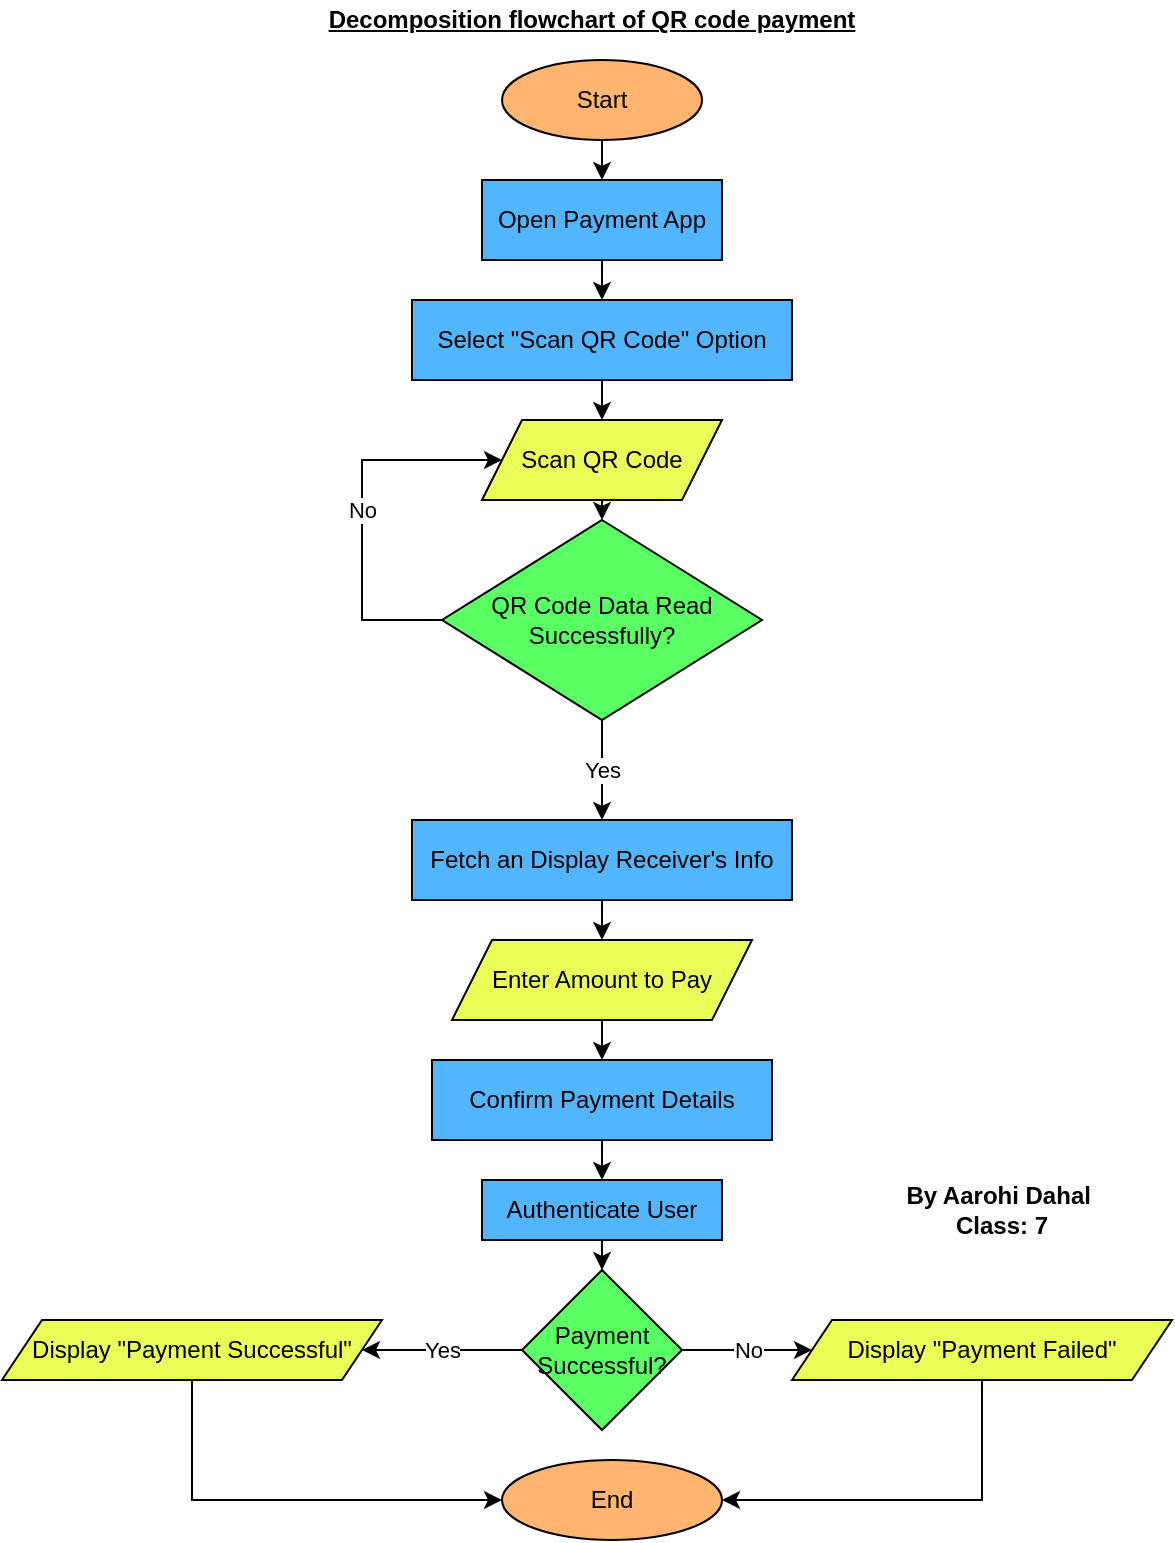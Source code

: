 <mxfile version="28.0.7">
  <diagram name="Page-1" id="s_N3txjX2u7fHhI0Iva7">
    <mxGraphModel dx="1281" dy="614" grid="1" gridSize="10" guides="1" tooltips="1" connect="1" arrows="1" fold="1" page="1" pageScale="1" pageWidth="850" pageHeight="1100" background="#FFFFFF" math="0" shadow="0">
      <root>
        <mxCell id="0" />
        <mxCell id="1" parent="0" />
        <mxCell id="4X83u_APxH54qknZEtrp-1" value="Start" style="ellipse;whiteSpace=wrap;html=1;fillColor=#FFB570;strokeColor=default;" parent="1" vertex="1">
          <mxGeometry x="350" y="40" width="100" height="40" as="geometry" />
        </mxCell>
        <mxCell id="4X83u_APxH54qknZEtrp-4" value="Open Payment App" style="rounded=0;whiteSpace=wrap;html=1;fillColor=#52B6FF;" parent="1" vertex="1">
          <mxGeometry x="340" y="100" width="120" height="40" as="geometry" />
        </mxCell>
        <mxCell id="4X83u_APxH54qknZEtrp-5" value="Select &quot;Scan QR Code&quot; Option" style="rounded=0;whiteSpace=wrap;html=1;fillColor=#52B6FF;" parent="1" vertex="1">
          <mxGeometry x="305" y="160" width="190" height="40" as="geometry" />
        </mxCell>
        <mxCell id="4X83u_APxH54qknZEtrp-6" value="Scan QR Code" style="shape=parallelogram;perimeter=parallelogramPerimeter;whiteSpace=wrap;html=1;fixedSize=1;fillColor=#E9FF58;" parent="1" vertex="1">
          <mxGeometry x="340" y="220" width="120" height="40" as="geometry" />
        </mxCell>
        <mxCell id="4X83u_APxH54qknZEtrp-7" value="QR Code Data Read Successfully?" style="rhombus;whiteSpace=wrap;html=1;fillColor=#5AFF64;" parent="1" vertex="1">
          <mxGeometry x="320" y="270" width="160" height="100" as="geometry" />
        </mxCell>
        <mxCell id="4X83u_APxH54qknZEtrp-8" value="Fetch an Display Receiver&#39;s Info" style="rounded=0;whiteSpace=wrap;html=1;fillColor=#52B6FF;" parent="1" vertex="1">
          <mxGeometry x="305" y="420" width="190" height="40" as="geometry" />
        </mxCell>
        <mxCell id="4X83u_APxH54qknZEtrp-10" value="Enter Amount to Pay" style="shape=parallelogram;perimeter=parallelogramPerimeter;whiteSpace=wrap;html=1;fixedSize=1;fillColor=#E9FF58;" parent="1" vertex="1">
          <mxGeometry x="325" y="480" width="150" height="40" as="geometry" />
        </mxCell>
        <mxCell id="4X83u_APxH54qknZEtrp-11" value="Confirm Payment Details" style="rounded=0;whiteSpace=wrap;html=1;fillColor=#52B6FF;" parent="1" vertex="1">
          <mxGeometry x="315" y="540" width="170" height="40" as="geometry" />
        </mxCell>
        <mxCell id="4X83u_APxH54qknZEtrp-12" value="Authenticate User" style="rounded=0;whiteSpace=wrap;html=1;fillColor=#52B6FF;" parent="1" vertex="1">
          <mxGeometry x="340" y="600" width="120" height="30" as="geometry" />
        </mxCell>
        <mxCell id="4X83u_APxH54qknZEtrp-13" value="Payment Successful?" style="rhombus;whiteSpace=wrap;html=1;fillColor=#5AFF64;" parent="1" vertex="1">
          <mxGeometry x="360" y="645" width="80" height="80" as="geometry" />
        </mxCell>
        <mxCell id="4X83u_APxH54qknZEtrp-14" value="Display &quot;Payment Successful&quot;" style="shape=parallelogram;perimeter=parallelogramPerimeter;whiteSpace=wrap;html=1;fixedSize=1;fillColor=#E9FF58;" parent="1" vertex="1">
          <mxGeometry x="100" y="670" width="190" height="30" as="geometry" />
        </mxCell>
        <mxCell id="4X83u_APxH54qknZEtrp-15" value="Display &quot;Payment Failed&quot;" style="shape=parallelogram;perimeter=parallelogramPerimeter;whiteSpace=wrap;html=1;fixedSize=1;fillColor=#E9FF58;" parent="1" vertex="1">
          <mxGeometry x="495" y="670" width="190" height="30" as="geometry" />
        </mxCell>
        <mxCell id="4X83u_APxH54qknZEtrp-16" value="End" style="ellipse;whiteSpace=wrap;html=1;fillColor=#FFB570;" parent="1" vertex="1">
          <mxGeometry x="350" y="740" width="110" height="40" as="geometry" />
        </mxCell>
        <mxCell id="4X83u_APxH54qknZEtrp-18" value="" style="endArrow=classic;html=1;rounded=0;entryX=0.5;entryY=0;entryDx=0;entryDy=0;exitX=0.5;exitY=1;exitDx=0;exitDy=0;" parent="1" source="4X83u_APxH54qknZEtrp-1" target="4X83u_APxH54qknZEtrp-4" edge="1">
          <mxGeometry width="50" height="50" relative="1" as="geometry">
            <mxPoint x="340" y="100" as="sourcePoint" />
            <mxPoint x="390" y="50" as="targetPoint" />
          </mxGeometry>
        </mxCell>
        <mxCell id="4X83u_APxH54qknZEtrp-19" value="" style="endArrow=classic;html=1;rounded=0;entryX=0.5;entryY=0;entryDx=0;entryDy=0;exitX=0.5;exitY=1;exitDx=0;exitDy=0;" parent="1" source="4X83u_APxH54qknZEtrp-4" target="4X83u_APxH54qknZEtrp-5" edge="1">
          <mxGeometry width="50" height="50" relative="1" as="geometry">
            <mxPoint x="340" y="100" as="sourcePoint" />
            <mxPoint x="390" y="50" as="targetPoint" />
          </mxGeometry>
        </mxCell>
        <mxCell id="4X83u_APxH54qknZEtrp-20" value="" style="endArrow=classic;html=1;rounded=0;entryX=0.5;entryY=0;entryDx=0;entryDy=0;exitX=0.5;exitY=1;exitDx=0;exitDy=0;" parent="1" source="4X83u_APxH54qknZEtrp-5" target="4X83u_APxH54qknZEtrp-6" edge="1">
          <mxGeometry width="50" height="50" relative="1" as="geometry">
            <mxPoint x="340" y="230" as="sourcePoint" />
            <mxPoint x="390" y="180" as="targetPoint" />
          </mxGeometry>
        </mxCell>
        <mxCell id="4X83u_APxH54qknZEtrp-21" value="" style="endArrow=classic;html=1;rounded=0;entryX=0.5;entryY=0;entryDx=0;entryDy=0;exitX=0.5;exitY=1;exitDx=0;exitDy=0;" parent="1" source="4X83u_APxH54qknZEtrp-6" target="4X83u_APxH54qknZEtrp-7" edge="1">
          <mxGeometry width="50" height="50" relative="1" as="geometry">
            <mxPoint x="340" y="300" as="sourcePoint" />
            <mxPoint x="390" y="250" as="targetPoint" />
          </mxGeometry>
        </mxCell>
        <mxCell id="4X83u_APxH54qknZEtrp-23" value="" style="endArrow=classic;html=1;rounded=0;entryX=0.5;entryY=0;entryDx=0;entryDy=0;exitX=0.5;exitY=1;exitDx=0;exitDy=0;" parent="1" source="4X83u_APxH54qknZEtrp-7" target="4X83u_APxH54qknZEtrp-8" edge="1">
          <mxGeometry relative="1" as="geometry">
            <mxPoint x="320" y="280" as="sourcePoint" />
            <mxPoint x="420" y="280" as="targetPoint" />
          </mxGeometry>
        </mxCell>
        <mxCell id="4X83u_APxH54qknZEtrp-24" value="Yes" style="edgeLabel;resizable=0;html=1;;align=center;verticalAlign=middle;" parent="4X83u_APxH54qknZEtrp-23" connectable="0" vertex="1">
          <mxGeometry relative="1" as="geometry" />
        </mxCell>
        <mxCell id="4X83u_APxH54qknZEtrp-25" value="" style="endArrow=classic;html=1;rounded=0;exitX=0;exitY=0.5;exitDx=0;exitDy=0;entryX=0;entryY=0.5;entryDx=0;entryDy=0;" parent="1" source="4X83u_APxH54qknZEtrp-7" target="4X83u_APxH54qknZEtrp-6" edge="1">
          <mxGeometry relative="1" as="geometry">
            <mxPoint x="240" y="380" as="sourcePoint" />
            <mxPoint x="340" y="380" as="targetPoint" />
            <Array as="points">
              <mxPoint x="280" y="320" />
              <mxPoint x="280" y="240" />
            </Array>
          </mxGeometry>
        </mxCell>
        <mxCell id="4X83u_APxH54qknZEtrp-26" value="No" style="edgeLabel;resizable=0;html=1;;align=center;verticalAlign=middle;" parent="4X83u_APxH54qknZEtrp-25" connectable="0" vertex="1">
          <mxGeometry relative="1" as="geometry" />
        </mxCell>
        <mxCell id="4X83u_APxH54qknZEtrp-27" value="" style="endArrow=classic;html=1;rounded=0;entryX=0.5;entryY=0;entryDx=0;entryDy=0;exitX=0.5;exitY=1;exitDx=0;exitDy=0;" parent="1" source="4X83u_APxH54qknZEtrp-8" target="4X83u_APxH54qknZEtrp-10" edge="1">
          <mxGeometry width="50" height="50" relative="1" as="geometry">
            <mxPoint x="270" y="510" as="sourcePoint" />
            <mxPoint x="320" y="460" as="targetPoint" />
          </mxGeometry>
        </mxCell>
        <mxCell id="4X83u_APxH54qknZEtrp-28" value="" style="endArrow=classic;html=1;rounded=0;entryX=0.5;entryY=0;entryDx=0;entryDy=0;exitX=0.5;exitY=1;exitDx=0;exitDy=0;" parent="1" source="4X83u_APxH54qknZEtrp-10" target="4X83u_APxH54qknZEtrp-11" edge="1">
          <mxGeometry width="50" height="50" relative="1" as="geometry">
            <mxPoint x="340" y="510" as="sourcePoint" />
            <mxPoint x="390" y="460" as="targetPoint" />
          </mxGeometry>
        </mxCell>
        <mxCell id="4X83u_APxH54qknZEtrp-29" value="" style="endArrow=classic;html=1;rounded=0;entryX=0.5;entryY=0;entryDx=0;entryDy=0;exitX=0.5;exitY=1;exitDx=0;exitDy=0;" parent="1" source="4X83u_APxH54qknZEtrp-11" target="4X83u_APxH54qknZEtrp-12" edge="1">
          <mxGeometry width="50" height="50" relative="1" as="geometry">
            <mxPoint x="340" y="510" as="sourcePoint" />
            <mxPoint x="390" y="460" as="targetPoint" />
          </mxGeometry>
        </mxCell>
        <mxCell id="4X83u_APxH54qknZEtrp-30" value="" style="endArrow=classic;html=1;rounded=0;entryX=0.5;entryY=0;entryDx=0;entryDy=0;exitX=0.5;exitY=1;exitDx=0;exitDy=0;" parent="1" source="4X83u_APxH54qknZEtrp-12" target="4X83u_APxH54qknZEtrp-13" edge="1">
          <mxGeometry width="50" height="50" relative="1" as="geometry">
            <mxPoint x="340" y="510" as="sourcePoint" />
            <mxPoint x="390" y="460" as="targetPoint" />
          </mxGeometry>
        </mxCell>
        <mxCell id="4X83u_APxH54qknZEtrp-31" value="" style="endArrow=classic;html=1;rounded=0;entryX=0;entryY=0.5;entryDx=0;entryDy=0;exitX=1;exitY=0.5;exitDx=0;exitDy=0;" parent="1" source="4X83u_APxH54qknZEtrp-13" target="4X83u_APxH54qknZEtrp-15" edge="1">
          <mxGeometry relative="1" as="geometry">
            <mxPoint x="310" y="560" as="sourcePoint" />
            <mxPoint x="410" y="560" as="targetPoint" />
          </mxGeometry>
        </mxCell>
        <mxCell id="4X83u_APxH54qknZEtrp-32" value="No" style="edgeLabel;resizable=0;html=1;;align=center;verticalAlign=middle;" parent="4X83u_APxH54qknZEtrp-31" connectable="0" vertex="1">
          <mxGeometry relative="1" as="geometry" />
        </mxCell>
        <mxCell id="4X83u_APxH54qknZEtrp-38" value="" style="endArrow=classic;html=1;rounded=0;entryX=1;entryY=0.5;entryDx=0;entryDy=0;exitX=0;exitY=0.5;exitDx=0;exitDy=0;" parent="1" source="4X83u_APxH54qknZEtrp-13" target="4X83u_APxH54qknZEtrp-14" edge="1">
          <mxGeometry relative="1" as="geometry">
            <mxPoint x="340" y="580" as="sourcePoint" />
            <mxPoint x="440" y="580" as="targetPoint" />
          </mxGeometry>
        </mxCell>
        <mxCell id="4X83u_APxH54qknZEtrp-39" value="Yes" style="edgeLabel;resizable=0;html=1;;align=center;verticalAlign=middle;" parent="4X83u_APxH54qknZEtrp-38" connectable="0" vertex="1">
          <mxGeometry relative="1" as="geometry" />
        </mxCell>
        <mxCell id="4X83u_APxH54qknZEtrp-40" value="" style="endArrow=classic;html=1;rounded=0;exitX=0.5;exitY=1;exitDx=0;exitDy=0;entryX=0;entryY=0.5;entryDx=0;entryDy=0;" parent="1" source="4X83u_APxH54qknZEtrp-14" target="4X83u_APxH54qknZEtrp-16" edge="1">
          <mxGeometry width="50" height="50" relative="1" as="geometry">
            <mxPoint x="370" y="730" as="sourcePoint" />
            <mxPoint x="420" y="680" as="targetPoint" />
            <Array as="points">
              <mxPoint x="195" y="760" />
            </Array>
          </mxGeometry>
        </mxCell>
        <mxCell id="4X83u_APxH54qknZEtrp-41" value="" style="endArrow=classic;html=1;rounded=0;entryX=1;entryY=0.5;entryDx=0;entryDy=0;exitX=0.5;exitY=1;exitDx=0;exitDy=0;" parent="1" source="4X83u_APxH54qknZEtrp-15" target="4X83u_APxH54qknZEtrp-16" edge="1">
          <mxGeometry width="50" height="50" relative="1" as="geometry">
            <mxPoint x="370" y="730" as="sourcePoint" />
            <mxPoint x="420" y="680" as="targetPoint" />
            <Array as="points">
              <mxPoint x="590" y="760" />
            </Array>
          </mxGeometry>
        </mxCell>
        <mxCell id="hhtdqsTFKQ5oII-I_Cdh-1" value="&lt;b&gt;&lt;u&gt;Decomposition flowchart of QR code payment&lt;/u&gt;&lt;/b&gt;" style="text;html=1;align=center;verticalAlign=middle;whiteSpace=wrap;rounded=0;" vertex="1" parent="1">
          <mxGeometry x="250" y="10" width="290" height="20" as="geometry" />
        </mxCell>
        <mxCell id="hhtdqsTFKQ5oII-I_Cdh-2" value="&lt;b&gt;By Aarohi Dahal&amp;nbsp;&lt;/b&gt;&lt;div&gt;&lt;b&gt;Class: 7&lt;/b&gt;&lt;/div&gt;" style="text;html=1;align=center;verticalAlign=middle;whiteSpace=wrap;rounded=0;" vertex="1" parent="1">
          <mxGeometry x="540" y="590" width="120" height="50" as="geometry" />
        </mxCell>
      </root>
    </mxGraphModel>
  </diagram>
</mxfile>
